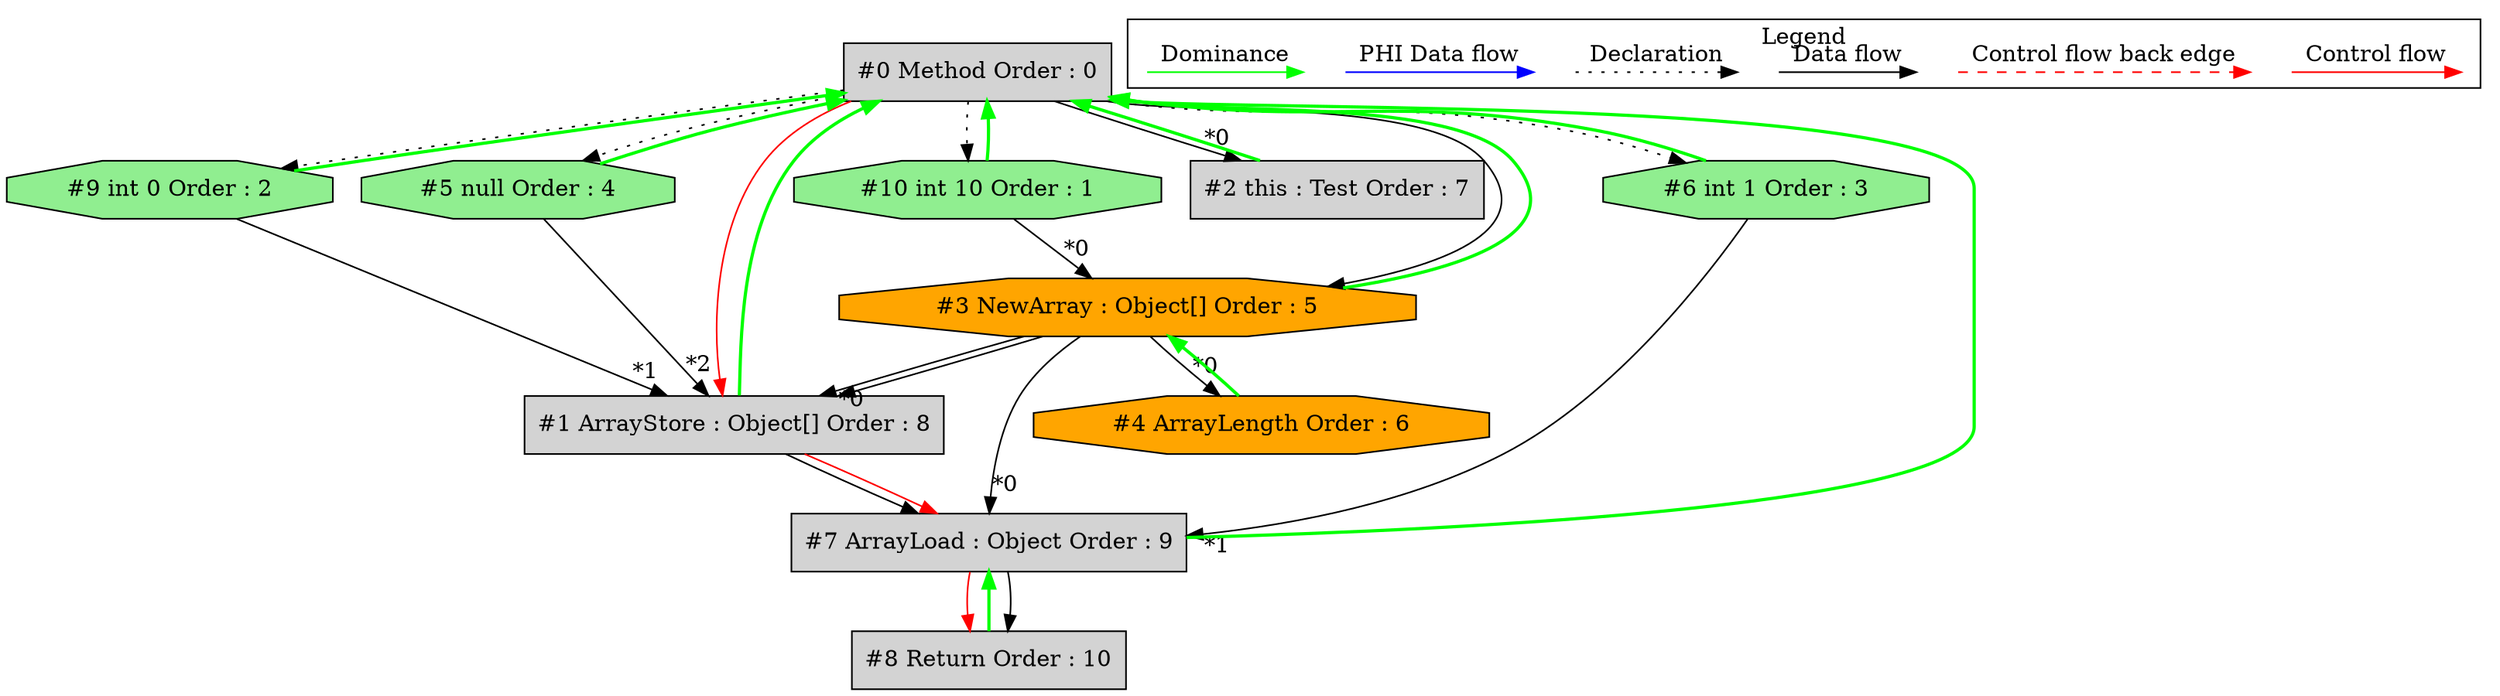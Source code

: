 digraph debugoutput {
 node0[label="#0 Method Order : 0",shape=box, fillcolor=lightgrey, style=filled];
 node1[label="#1 ArrayStore : Object[] Order : 8",shape=box, fillcolor=lightgrey, style=filled];
 node1 -> node0[dir="forward" color="green" penwidth="2"];
 node3 -> node1[headlabel="*0", labeldistance=2];
 node9 -> node1[headlabel="*1", labeldistance=2];
 node5 -> node1[headlabel="*2", labeldistance=2];
 node3 -> node1;
 node0 -> node1[labeldistance=2, color=red, fontcolor=red];
 node2[label="#2 this : Test Order : 7",shape=box, fillcolor=lightgrey, style=filled];
 node2 -> node0[dir="forward" color="green" penwidth="2"];
 node0 -> node2[headlabel="*0", labeldistance=2];
 node3[label="#3 NewArray : Object[] Order : 5",shape=octagon, fillcolor=orange, style=filled];
 node3 -> node0[dir="forward" color="green" penwidth="2"];
 node10 -> node3[headlabel="*0", labeldistance=2];
 node0 -> node3;
 node4[label="#4 ArrayLength Order : 6",shape=octagon, fillcolor=orange, style=filled];
 node4 -> node3[dir="forward" color="green" penwidth="2"];
 node3 -> node4[headlabel="*0", labeldistance=2];
 node5[label="#5 null Order : 4",shape=octagon, fillcolor=lightgreen, style=filled];
 node5 -> node0[dir="forward" color="green" penwidth="2"];
 node0 -> node5[style=dotted];
 node6[label="#6 int 1 Order : 3",shape=octagon, fillcolor=lightgreen, style=filled];
 node6 -> node0[dir="forward" color="green" penwidth="2"];
 node0 -> node6[style=dotted];
 node7[label="#7 ArrayLoad : Object Order : 9",shape=box, fillcolor=lightgrey, style=filled];
 node7 -> node0[dir="forward" color="green" penwidth="2"];
 node3 -> node7[headlabel="*0", labeldistance=2];
 node6 -> node7[headlabel="*1", labeldistance=2];
 node1 -> node7;
 node1 -> node7[labeldistance=2, color=red, fontcolor=red];
 node8[label="#8 Return Order : 10",shape=box, fillcolor=lightgrey, style=filled];
 node8 -> node7[dir="forward" color="green" penwidth="2"];
 node7 -> node8[labeldistance=2, color=red, fontcolor=red];
 node7 -> node8;
 node9[label="#9 int 0 Order : 2",shape=octagon, fillcolor=lightgreen, style=filled];
 node9 -> node0[dir="forward" color="green" penwidth="2"];
 node0 -> node9[style=dotted];
 node10[label="#10 int 10 Order : 1",shape=octagon, fillcolor=lightgreen, style=filled];
 node10 -> node0[dir="forward" color="green" penwidth="2"];
 node0 -> node10[style=dotted];
 subgraph cluster_000 {
  label = "Legend";
  node [shape=point]
  {
   rank=same;
   c0 [style = invis];
   c1 [style = invis];
   c2 [style = invis];
   c3 [style = invis];
   d0 [style = invis];
   d1 [style = invis];
   d2 [style = invis];
   d3 [style = invis];
   d4 [style = invis];
   d5 [style = invis];
   d6 [style = invis];
   d7 [style = invis];
  }
  c0 -> c1 [label="Control flow", style=solid, color=red]
  c2 -> c3 [label="Control flow back edge", style=dashed, color=red]
  d0 -> d1 [label="Data flow"]
  d2 -> d3 [label="Declaration", style=dotted]
  d4 -> d5 [label="PHI Data flow", color=blue]
  d6 -> d7 [label="Dominance", color=green]
 }

}
